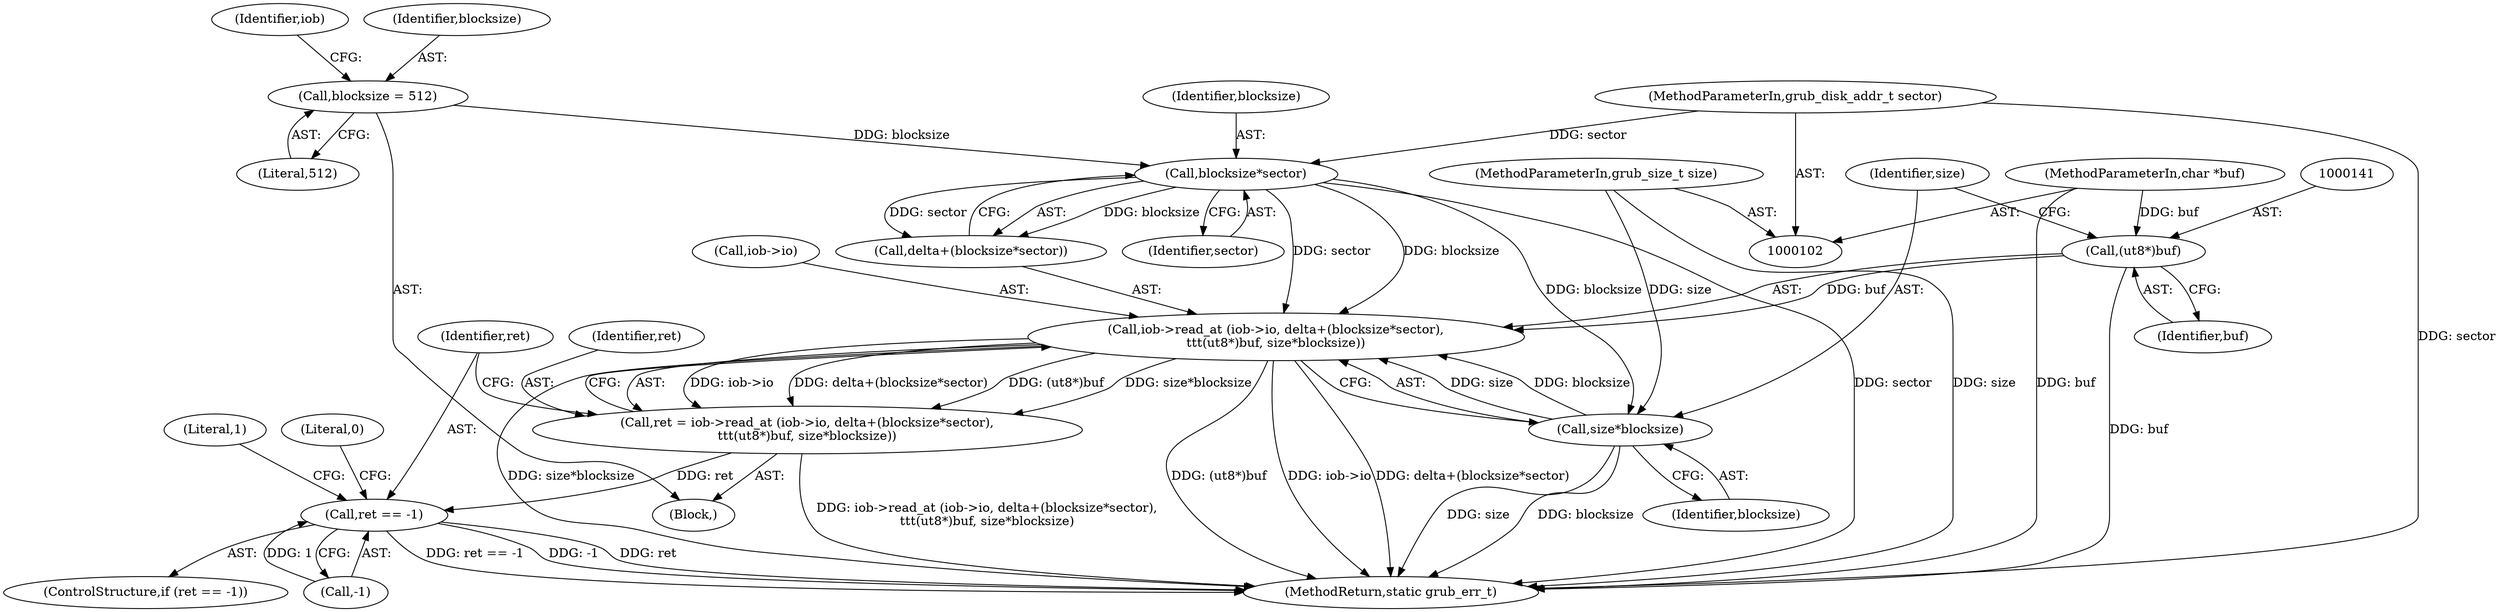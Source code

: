 digraph "1_radare2_65000a7fd9eea62359e6d6714f17b94a99a82edd_4@API" {
"1000131" [label="(Call,iob->read_at (iob->io, delta+(blocksize*sector),\n\t\t\t(ut8*)buf, size*blocksize))"];
"1000137" [label="(Call,blocksize*sector)"];
"1000114" [label="(Call,blocksize = 512)"];
"1000104" [label="(MethodParameterIn,grub_disk_addr_t sector)"];
"1000140" [label="(Call,(ut8*)buf)"];
"1000106" [label="(MethodParameterIn,char *buf)"];
"1000143" [label="(Call,size*blocksize)"];
"1000105" [label="(MethodParameterIn,grub_size_t size)"];
"1000129" [label="(Call,ret = iob->read_at (iob->io, delta+(blocksize*sector),\n\t\t\t(ut8*)buf, size*blocksize))"];
"1000147" [label="(Call,ret == -1)"];
"1000120" [label="(Identifier,iob)"];
"1000137" [label="(Call,blocksize*sector)"];
"1000149" [label="(Call,-1)"];
"1000147" [label="(Call,ret == -1)"];
"1000146" [label="(ControlStructure,if (ret == -1))"];
"1000129" [label="(Call,ret = iob->read_at (iob->io, delta+(blocksize*sector),\n\t\t\t(ut8*)buf, size*blocksize))"];
"1000152" [label="(Literal,1)"];
"1000112" [label="(Block,)"];
"1000157" [label="(Literal,0)"];
"1000139" [label="(Identifier,sector)"];
"1000105" [label="(MethodParameterIn,grub_size_t size)"];
"1000114" [label="(Call,blocksize = 512)"];
"1000143" [label="(Call,size*blocksize)"];
"1000115" [label="(Identifier,blocksize)"];
"1000131" [label="(Call,iob->read_at (iob->io, delta+(blocksize*sector),\n\t\t\t(ut8*)buf, size*blocksize))"];
"1000132" [label="(Call,iob->io)"];
"1000104" [label="(MethodParameterIn,grub_disk_addr_t sector)"];
"1000148" [label="(Identifier,ret)"];
"1000106" [label="(MethodParameterIn,char *buf)"];
"1000116" [label="(Literal,512)"];
"1000158" [label="(MethodReturn,static grub_err_t)"];
"1000138" [label="(Identifier,blocksize)"];
"1000145" [label="(Identifier,blocksize)"];
"1000140" [label="(Call,(ut8*)buf)"];
"1000142" [label="(Identifier,buf)"];
"1000135" [label="(Call,delta+(blocksize*sector))"];
"1000144" [label="(Identifier,size)"];
"1000130" [label="(Identifier,ret)"];
"1000131" -> "1000129"  [label="AST: "];
"1000131" -> "1000143"  [label="CFG: "];
"1000132" -> "1000131"  [label="AST: "];
"1000135" -> "1000131"  [label="AST: "];
"1000140" -> "1000131"  [label="AST: "];
"1000143" -> "1000131"  [label="AST: "];
"1000129" -> "1000131"  [label="CFG: "];
"1000131" -> "1000158"  [label="DDG: (ut8*)buf"];
"1000131" -> "1000158"  [label="DDG: iob->io"];
"1000131" -> "1000158"  [label="DDG: delta+(blocksize*sector)"];
"1000131" -> "1000158"  [label="DDG: size*blocksize"];
"1000131" -> "1000129"  [label="DDG: iob->io"];
"1000131" -> "1000129"  [label="DDG: delta+(blocksize*sector)"];
"1000131" -> "1000129"  [label="DDG: (ut8*)buf"];
"1000131" -> "1000129"  [label="DDG: size*blocksize"];
"1000137" -> "1000131"  [label="DDG: blocksize"];
"1000137" -> "1000131"  [label="DDG: sector"];
"1000140" -> "1000131"  [label="DDG: buf"];
"1000143" -> "1000131"  [label="DDG: size"];
"1000143" -> "1000131"  [label="DDG: blocksize"];
"1000137" -> "1000135"  [label="AST: "];
"1000137" -> "1000139"  [label="CFG: "];
"1000138" -> "1000137"  [label="AST: "];
"1000139" -> "1000137"  [label="AST: "];
"1000135" -> "1000137"  [label="CFG: "];
"1000137" -> "1000158"  [label="DDG: sector"];
"1000137" -> "1000135"  [label="DDG: blocksize"];
"1000137" -> "1000135"  [label="DDG: sector"];
"1000114" -> "1000137"  [label="DDG: blocksize"];
"1000104" -> "1000137"  [label="DDG: sector"];
"1000137" -> "1000143"  [label="DDG: blocksize"];
"1000114" -> "1000112"  [label="AST: "];
"1000114" -> "1000116"  [label="CFG: "];
"1000115" -> "1000114"  [label="AST: "];
"1000116" -> "1000114"  [label="AST: "];
"1000120" -> "1000114"  [label="CFG: "];
"1000104" -> "1000102"  [label="AST: "];
"1000104" -> "1000158"  [label="DDG: sector"];
"1000140" -> "1000142"  [label="CFG: "];
"1000141" -> "1000140"  [label="AST: "];
"1000142" -> "1000140"  [label="AST: "];
"1000144" -> "1000140"  [label="CFG: "];
"1000140" -> "1000158"  [label="DDG: buf"];
"1000106" -> "1000140"  [label="DDG: buf"];
"1000106" -> "1000102"  [label="AST: "];
"1000106" -> "1000158"  [label="DDG: buf"];
"1000143" -> "1000145"  [label="CFG: "];
"1000144" -> "1000143"  [label="AST: "];
"1000145" -> "1000143"  [label="AST: "];
"1000143" -> "1000158"  [label="DDG: size"];
"1000143" -> "1000158"  [label="DDG: blocksize"];
"1000105" -> "1000143"  [label="DDG: size"];
"1000105" -> "1000102"  [label="AST: "];
"1000105" -> "1000158"  [label="DDG: size"];
"1000129" -> "1000112"  [label="AST: "];
"1000130" -> "1000129"  [label="AST: "];
"1000148" -> "1000129"  [label="CFG: "];
"1000129" -> "1000158"  [label="DDG: iob->read_at (iob->io, delta+(blocksize*sector),\n\t\t\t(ut8*)buf, size*blocksize)"];
"1000129" -> "1000147"  [label="DDG: ret"];
"1000147" -> "1000146"  [label="AST: "];
"1000147" -> "1000149"  [label="CFG: "];
"1000148" -> "1000147"  [label="AST: "];
"1000149" -> "1000147"  [label="AST: "];
"1000152" -> "1000147"  [label="CFG: "];
"1000157" -> "1000147"  [label="CFG: "];
"1000147" -> "1000158"  [label="DDG: -1"];
"1000147" -> "1000158"  [label="DDG: ret"];
"1000147" -> "1000158"  [label="DDG: ret == -1"];
"1000149" -> "1000147"  [label="DDG: 1"];
}
